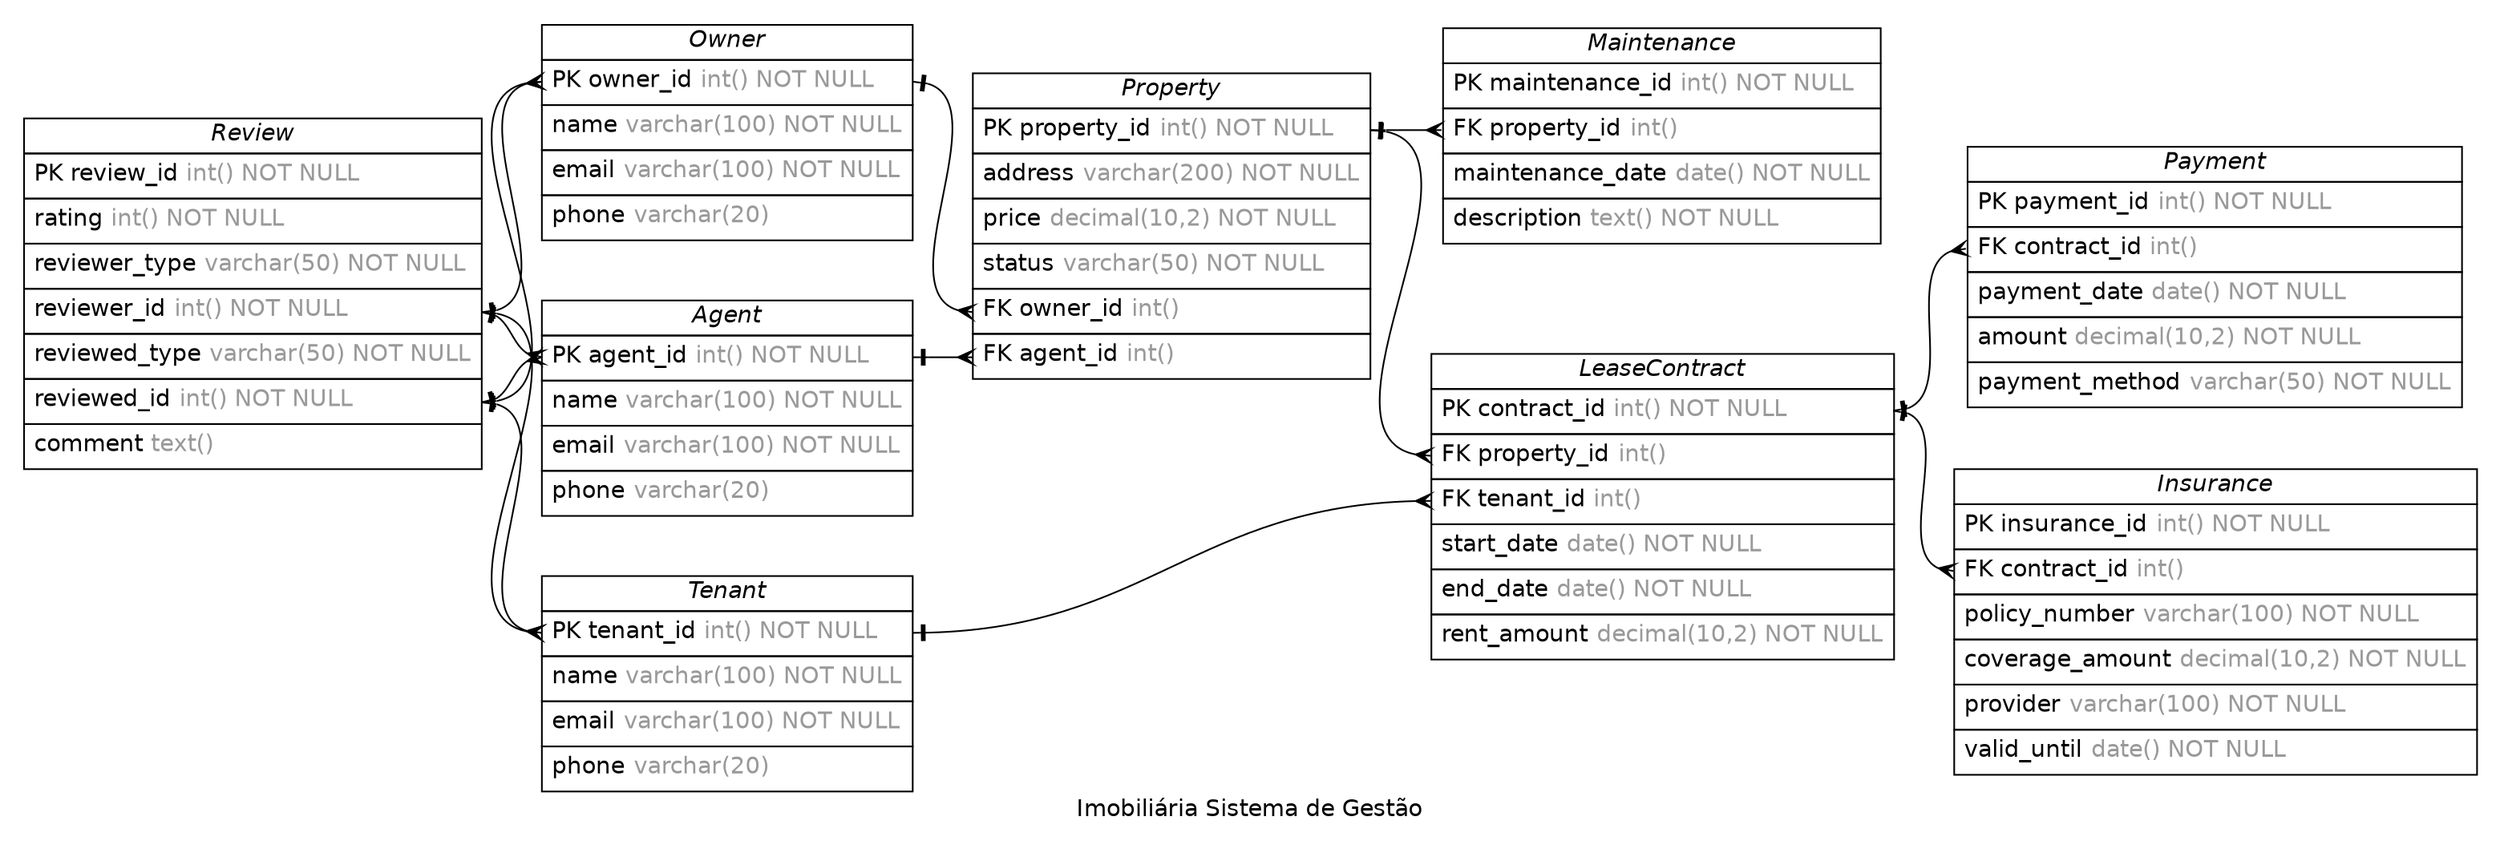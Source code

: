 /* created with ERDot < https://github.com/ehne/ERDot > */
digraph G {
    graph [
        nodesep=0.5;
        rankdir="LR";
        concentrate=true;
        splines="spline";
        fontname="Helvetica";
        pad="0.2,0.2",
        label="Imobiliária Sistema de Gestão",
        
    ];
    
    node [shape=plain, fontname="Helvetica"];
    edge [
        dir=both,
        fontsize=12,
        arrowsize=0.9,
        penwidth=1.0,
        labelangle=32,
        labeldistance=1.8,
        fontname="Helvetica"
    ];
    
    "Agent" [ label=<
        <table border="0" cellborder="1" cellspacing="0" >
        <tr><td><i>Agent</i></td></tr>
        <tr><td port="agent_id" align="left" cellpadding="5">PK agent_id <font color="grey60">int() NOT NULL</font></td></tr>
        <tr><td port="name" align="left" cellpadding="5">name <font color="grey60">varchar(100) NOT NULL</font></td></tr>
        <tr><td port="email" align="left" cellpadding="5">email <font color="grey60">varchar(100) NOT NULL</font></td></tr>
        <tr><td port="phone" align="left" cellpadding="5">phone <font color="grey60">varchar(20)</font></td></tr>
    </table>>];
    "Owner" [ label=<
        <table border="0" cellborder="1" cellspacing="0" >
        <tr><td><i>Owner</i></td></tr>
        <tr><td port="owner_id" align="left" cellpadding="5">PK owner_id <font color="grey60">int() NOT NULL</font></td></tr>
        <tr><td port="name" align="left" cellpadding="5">name <font color="grey60">varchar(100) NOT NULL</font></td></tr>
        <tr><td port="email" align="left" cellpadding="5">email <font color="grey60">varchar(100) NOT NULL</font></td></tr>
        <tr><td port="phone" align="left" cellpadding="5">phone <font color="grey60">varchar(20)</font></td></tr>
    </table>>];
    "Tenant" [ label=<
        <table border="0" cellborder="1" cellspacing="0" >
        <tr><td><i>Tenant</i></td></tr>
        <tr><td port="tenant_id" align="left" cellpadding="5">PK tenant_id <font color="grey60">int() NOT NULL</font></td></tr>
        <tr><td port="name" align="left" cellpadding="5">name <font color="grey60">varchar(100) NOT NULL</font></td></tr>
        <tr><td port="email" align="left" cellpadding="5">email <font color="grey60">varchar(100) NOT NULL</font></td></tr>
        <tr><td port="phone" align="left" cellpadding="5">phone <font color="grey60">varchar(20)</font></td></tr>
    </table>>];
    "Property" [ label=<
        <table border="0" cellborder="1" cellspacing="0" >
        <tr><td><i>Property</i></td></tr>
        <tr><td port="property_id" align="left" cellpadding="5">PK property_id <font color="grey60">int() NOT NULL</font></td></tr>
        <tr><td port="address" align="left" cellpadding="5">address <font color="grey60">varchar(200) NOT NULL</font></td></tr>
        <tr><td port="price" align="left" cellpadding="5">price <font color="grey60">decimal(10,2) NOT NULL</font></td></tr>
        <tr><td port="status" align="left" cellpadding="5">status <font color="grey60">varchar(50) NOT NULL</font></td></tr>
        <tr><td port="owner_id" align="left" cellpadding="5">FK owner_id <font color="grey60">int()</font></td></tr>
        <tr><td port="agent_id" align="left" cellpadding="5">FK agent_id <font color="grey60">int()</font></td></tr>
    </table>>];
    "LeaseContract" [ label=<
        <table border="0" cellborder="1" cellspacing="0" >
        <tr><td><i>LeaseContract</i></td></tr>
        <tr><td port="contract_id" align="left" cellpadding="5">PK contract_id <font color="grey60">int() NOT NULL</font></td></tr>
        <tr><td port="property_id" align="left" cellpadding="5">FK property_id <font color="grey60">int()</font></td></tr>
        <tr><td port="tenant_id" align="left" cellpadding="5">FK tenant_id <font color="grey60">int()</font></td></tr>
        <tr><td port="start_date" align="left" cellpadding="5">start_date <font color="grey60">date() NOT NULL</font></td></tr>
        <tr><td port="end_date" align="left" cellpadding="5">end_date <font color="grey60">date() NOT NULL</font></td></tr>
        <tr><td port="rent_amount" align="left" cellpadding="5">rent_amount <font color="grey60">decimal(10,2) NOT NULL</font></td></tr>
    </table>>];
    "Payment" [ label=<
        <table border="0" cellborder="1" cellspacing="0" >
        <tr><td><i>Payment</i></td></tr>
        <tr><td port="payment_id" align="left" cellpadding="5">PK payment_id <font color="grey60">int() NOT NULL</font></td></tr>
        <tr><td port="contract_id" align="left" cellpadding="5">FK contract_id <font color="grey60">int()</font></td></tr>
        <tr><td port="payment_date" align="left" cellpadding="5">payment_date <font color="grey60">date() NOT NULL</font></td></tr>
        <tr><td port="amount" align="left" cellpadding="5">amount <font color="grey60">decimal(10,2) NOT NULL</font></td></tr>
        <tr><td port="payment_method" align="left" cellpadding="5">payment_method <font color="grey60">varchar(50) NOT NULL</font></td></tr>
    </table>>];
    "Maintenance" [ label=<
        <table border="0" cellborder="1" cellspacing="0" >
        <tr><td><i>Maintenance</i></td></tr>
        <tr><td port="maintenance_id" align="left" cellpadding="5">PK maintenance_id <font color="grey60">int() NOT NULL</font></td></tr>
        <tr><td port="property_id" align="left" cellpadding="5">FK property_id <font color="grey60">int()</font></td></tr>
        <tr><td port="maintenance_date" align="left" cellpadding="5">maintenance_date <font color="grey60">date() NOT NULL</font></td></tr>
        <tr><td port="description" align="left" cellpadding="5">description <font color="grey60">text() NOT NULL</font></td></tr>
    </table>>];
    "Review" [ label=<
        <table border="0" cellborder="1" cellspacing="0" >
        <tr><td><i>Review</i></td></tr>
        <tr><td port="review_id" align="left" cellpadding="5">PK review_id <font color="grey60">int() NOT NULL</font></td></tr>
        <tr><td port="rating" align="left" cellpadding="5">rating <font color="grey60">int() NOT NULL</font></td></tr>
        <tr><td port="reviewer_type" align="left" cellpadding="5">reviewer_type <font color="grey60">varchar(50) NOT NULL</font></td></tr>
        <tr><td port="reviewer_id" align="left" cellpadding="5">reviewer_id <font color="grey60">int() NOT NULL</font></td></tr>
        <tr><td port="reviewed_type" align="left" cellpadding="5">reviewed_type <font color="grey60">varchar(50) NOT NULL</font></td></tr>
        <tr><td port="reviewed_id" align="left" cellpadding="5">reviewed_id <font color="grey60">int() NOT NULL</font></td></tr>
        <tr><td port="comment" align="left" cellpadding="5">comment <font color="grey60">text()</font></td></tr>
    </table>>];
    "Insurance" [ label=<
        <table border="0" cellborder="1" cellspacing="0" >
        <tr><td><i>Insurance</i></td></tr>
        <tr><td port="insurance_id" align="left" cellpadding="5">PK insurance_id <font color="grey60">int() NOT NULL</font></td></tr>
        <tr><td port="contract_id" align="left" cellpadding="5">FK contract_id <font color="grey60">int()</font></td></tr>
        <tr><td port="policy_number" align="left" cellpadding="5">policy_number <font color="grey60">varchar(100) NOT NULL</font></td></tr>
        <tr><td port="coverage_amount" align="left" cellpadding="5">coverage_amount <font color="grey60">decimal(10,2) NOT NULL</font></td></tr>
        <tr><td port="provider" align="left" cellpadding="5">provider <font color="grey60">varchar(100) NOT NULL</font></td></tr>
        <tr><td port="valid_until" align="left" cellpadding="5">valid_until <font color="grey60">date() NOT NULL</font></td></tr>
    </table>>];

    
    "Agent":"agent_id"->"Property":"agent_id" [
        arrowhead=ocrow,

        arrowtail=noneotee,
    ];

    
    "Owner":"owner_id"->"Property":"owner_id" [
        arrowhead=ocrow,

        arrowtail=noneotee,
    ];

    
    "Tenant":"tenant_id"->"LeaseContract":"tenant_id" [
        arrowhead=ocrow,

        arrowtail=noneotee,
    ];

    
    "Property":"property_id"->"LeaseContract":"property_id" [
        arrowhead=ocrow,

        arrowtail=noneotee,
    ];

    
    "LeaseContract":"contract_id"->"Payment":"contract_id" [
        arrowhead=ocrow,

        arrowtail=noneotee,
    ];

    
    "Property":"property_id"->"Maintenance":"property_id" [
        arrowhead=ocrow,

        arrowtail=noneotee,
    ];

    
    "Review":"reviewer_id"->"Agent":"agent_id" [
        arrowhead=ocrow,

        arrowtail=noneotee,
    ];

    
    "Review":"reviewer_id"->"Owner":"owner_id" [
        arrowhead=ocrow,

        arrowtail=noneotee,
    ];

    
    "Review":"reviewer_id"->"Tenant":"tenant_id" [
        arrowhead=ocrow,

        arrowtail=noneotee,
    ];

    
    "Review":"reviewed_id"->"Agent":"agent_id" [
        arrowhead=ocrow,

        arrowtail=noneotee,
    ];

    
    "Review":"reviewed_id"->"Owner":"owner_id" [
        arrowhead=ocrow,

        arrowtail=noneotee,
    ];

    
    "Review":"reviewed_id"->"Tenant":"tenant_id" [
        arrowhead=ocrow,

        arrowtail=noneotee,
    ];

    
    "LeaseContract":"contract_id"->"Insurance":"contract_id" [
        arrowhead=ocrow,

        arrowtail=noneotee,
    ];
}
